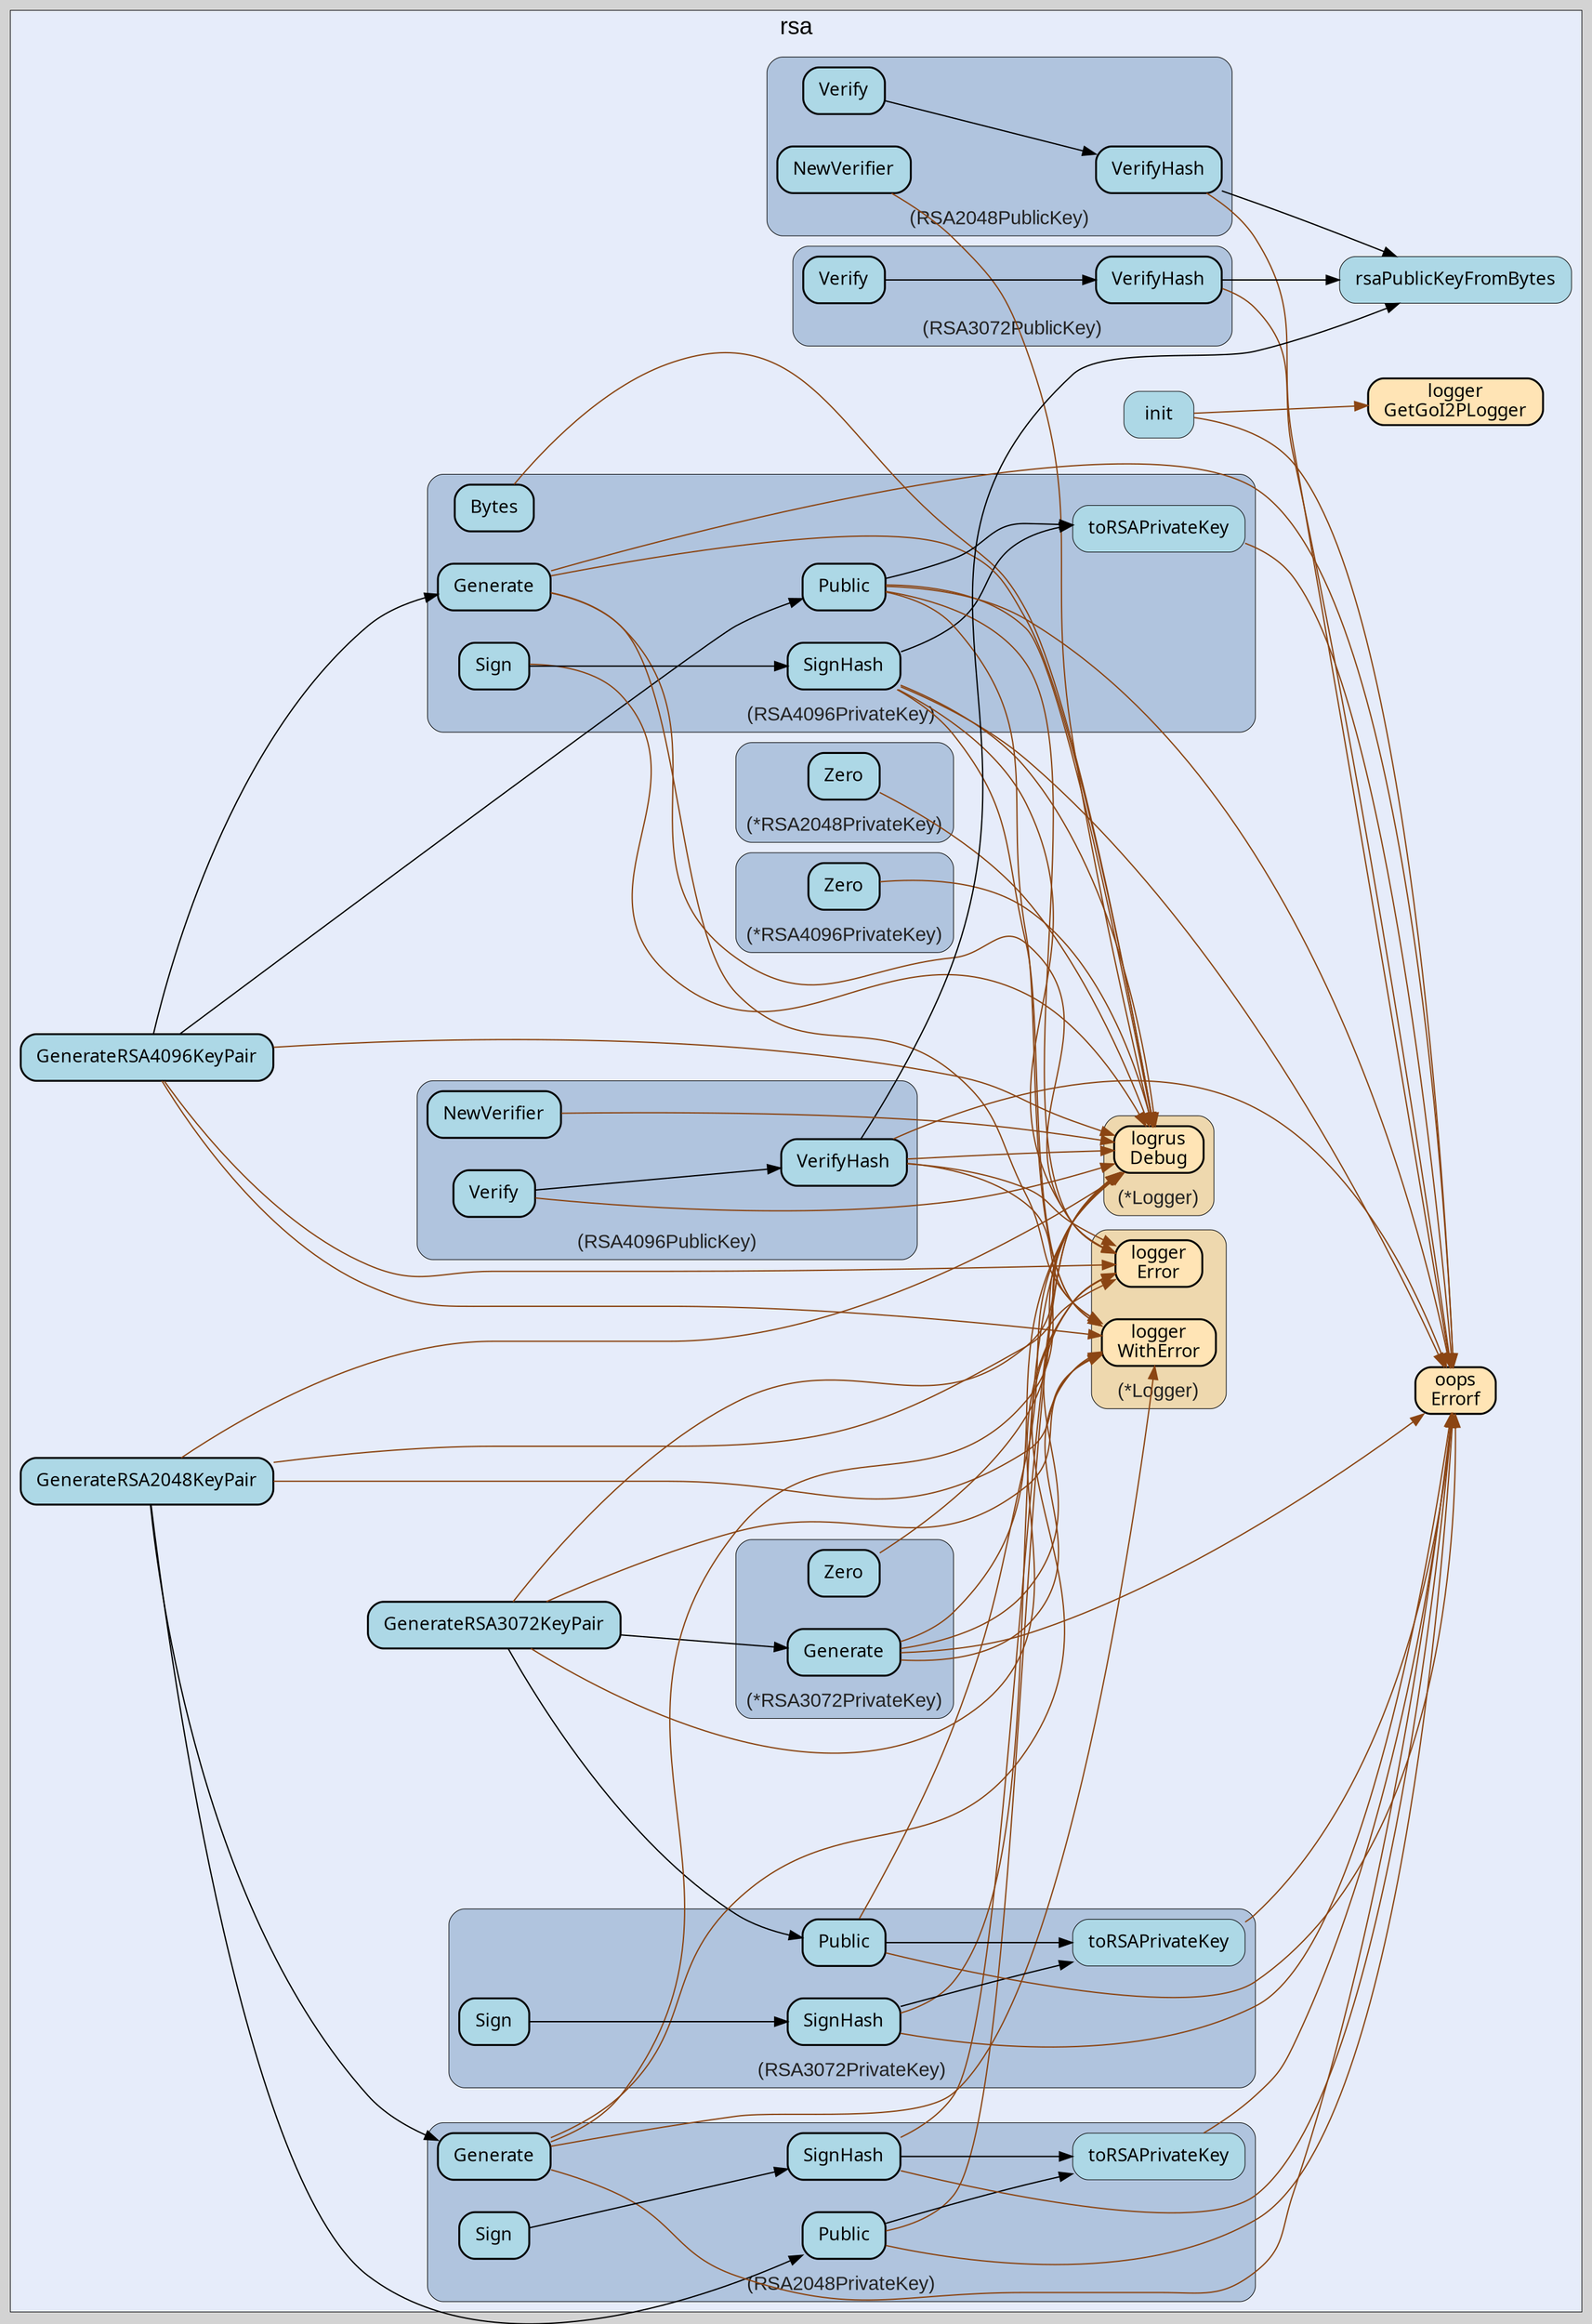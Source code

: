 digraph gocallvis {
    label="";
    labeljust="l";
    fontname="Arial";
    fontsize="14";
    rankdir="LR";
    bgcolor="lightgray";
    style="solid";
    penwidth="0.5";
    pad="0.0";
    nodesep="0.35";

    node [shape="box" style="filled,rounded" fillcolor="honeydew" fontname="Verdana" penwidth="1.0" margin="0.16,0.0"];
    edge [minlen="2"]

    subgraph "cluster_focus" {
        bgcolor="#e6ecfa";
label="rsa";
labelloc="t";
labeljust="c";
fontsize="18";
        
        "github.com/go-i2p/crypto/rsa.rsaPublicKeyFromBytes" [ fillcolor="lightblue" label="rsaPublicKeyFromBytes" penwidth="0.5" tooltip="github.com/go-i2p/crypto/rsa.rsaPublicKeyFromBytes | defined in utils.go:13" ]
        "github.com/samber/oops.Errorf" [ penwidth="1.5" tooltip="github.com/samber/oops.Errorf | defined in oops.go:34" fillcolor="moccasin" label="oops\nErrorf" ]
        "github.com/go-i2p/crypto/rsa.init" [ penwidth="0.5" tooltip="github.com/go-i2p/crypto/rsa.init | defined in .:0\nat constants.go:16: calling [github.com/samber/oops.Errorf]\nat constants.go:20: calling [github.com/samber/oops.Errorf]\nat constants.go:24: calling [github.com/samber/oops.Errorf]\nat constants.go:28: calling [github.com/samber/oops.Errorf]\nat constants.go:10: calling [github.com/go-i2p/logger.GetGoI2PLogger]" fillcolor="lightblue" label="init" ]
        "github.com/go-i2p/logger.GetGoI2PLogger" [ fillcolor="moccasin" label="logger\nGetGoI2PLogger" penwidth="1.5" tooltip="github.com/go-i2p/logger.GetGoI2PLogger | defined in log.go:120" ]
        "github.com/go-i2p/crypto/rsa.GenerateRSA3072KeyPair" [ tooltip="github.com/go-i2p/crypto/rsa.GenerateRSA3072KeyPair | defined in utils.go:71\nat utils.go:76: calling [(*github.com/go-i2p/crypto/rsa.RSA3072PrivateKey).Generate]\nat utils.go:78: calling [(*github.com/go-i2p/logger.Logger).Error]\nat utils.go:87: calling [(*github.com/go-i2p/logger.Logger).Error]\nat utils.go:72: calling [(*github.com/sirupsen/logrus.Logger).Debug]\nat utils.go:93: calling [(*github.com/sirupsen/logrus.Logger).Debug]\nat utils.go:78: calling [(*github.com/go-i2p/logger.Logger).WithError]\nat utils.go:87: calling [(*github.com/go-i2p/logger.Logger).WithError]\nat utils.go:85: calling [(github.com/go-i2p/crypto/rsa.RSA3072PrivateKey).Public]" fillcolor="lightblue" label="GenerateRSA3072KeyPair" penwidth="1.5" ]
        "github.com/go-i2p/crypto/rsa.GenerateRSA2048KeyPair" [ label="GenerateRSA2048KeyPair" penwidth="1.5" tooltip="github.com/go-i2p/crypto/rsa.GenerateRSA2048KeyPair | defined in utils.go:40\nat utils.go:45: calling [(github.com/go-i2p/crypto/rsa.RSA2048PrivateKey).Generate]\nat utils.go:41: calling [(*github.com/sirupsen/logrus.Logger).Debug]\nat utils.go:62: calling [(*github.com/sirupsen/logrus.Logger).Debug]\nat utils.go:47: calling [(*github.com/go-i2p/logger.Logger).WithError]\nat utils.go:56: calling [(*github.com/go-i2p/logger.Logger).WithError]\nat utils.go:47: calling [(*github.com/go-i2p/logger.Logger).Error]\nat utils.go:56: calling [(*github.com/go-i2p/logger.Logger).Error]\nat utils.go:54: calling [(github.com/go-i2p/crypto/rsa.RSA2048PrivateKey).Public]" fillcolor="lightblue" ]
        "github.com/go-i2p/crypto/rsa.GenerateRSA4096KeyPair" [ label="GenerateRSA4096KeyPair" penwidth="1.5" tooltip="github.com/go-i2p/crypto/rsa.GenerateRSA4096KeyPair | defined in utils.go:102\nat utils.go:109: calling [(*github.com/go-i2p/logger.Logger).WithError]\nat utils.go:118: calling [(*github.com/go-i2p/logger.Logger).WithError]\nat utils.go:116: calling [(github.com/go-i2p/crypto/rsa.RSA4096PrivateKey).Public]\nat utils.go:109: calling [(*github.com/go-i2p/logger.Logger).Error]\nat utils.go:118: calling [(*github.com/go-i2p/logger.Logger).Error]\nat utils.go:103: calling [(*github.com/sirupsen/logrus.Logger).Debug]\nat utils.go:124: calling [(*github.com/sirupsen/logrus.Logger).Debug]\nat utils.go:107: calling [(github.com/go-i2p/crypto/rsa.RSA4096PrivateKey).Generate]" fillcolor="lightblue" ]
        
        subgraph "cluster_*github.com/go-i2p/crypto/rsa.RSA2048PrivateKey" {
        fontsize="15";
fontcolor="#222222";
style="rounded,filled";
fillcolor="lightsteelblue";
label="(*RSA2048PrivateKey)";
labelloc="b";
tooltip="type: *github.com/go-i2p/crypto/rsa.RSA2048PrivateKey";
penwidth="0.5";
        
        "(*github.com/go-i2p/crypto/rsa.RSA2048PrivateKey).Zero" [ label="Zero" penwidth="1.5" tooltip="(*github.com/go-i2p/crypto/rsa.RSA2048PrivateKey).Zero | defined in rsa2048_private.go:85\nat rsa2048_private.go:91: calling [(*github.com/sirupsen/logrus.Logger).Debug]" fillcolor="lightblue" ]
        
    }

        subgraph "cluster_*github.com/go-i2p/crypto/rsa.RSA3072PrivateKey" {
        style="rounded,filled";
fillcolor="lightsteelblue";
tooltip="type: *github.com/go-i2p/crypto/rsa.RSA3072PrivateKey";
penwidth="0.5";
label="(*RSA3072PrivateKey)";
fontsize="15";
fontcolor="#222222";
labelloc="b";
        
        "(*github.com/go-i2p/crypto/rsa.RSA3072PrivateKey).Generate" [ tooltip="(*github.com/go-i2p/crypto/rsa.RSA3072PrivateKey).Generate | defined in rsa3072_private.go:130\nat rsa3072_private.go:131: calling [(*github.com/sirupsen/logrus.Logger).Debug]\nat rsa3072_private.go:157: calling [(*github.com/sirupsen/logrus.Logger).Debug]\nat rsa3072_private.go:134: calling [(*github.com/go-i2p/logger.Logger).Error]\nat rsa3072_private.go:134: calling [(*github.com/go-i2p/logger.Logger).WithError]\nat rsa3072_private.go:135: calling [github.com/samber/oops.Errorf]" fillcolor="lightblue" label="Generate" penwidth="1.5" ]
        "(*github.com/go-i2p/crypto/rsa.RSA3072PrivateKey).Zero" [ fillcolor="lightblue" label="Zero" penwidth="1.5" tooltip="(*github.com/go-i2p/crypto/rsa.RSA3072PrivateKey).Zero | defined in rsa3072_private.go:90\nat rsa3072_private.go:96: calling [(*github.com/sirupsen/logrus.Logger).Debug]" ]
        
    }

        subgraph "cluster_*github.com/go-i2p/crypto/rsa.RSA4096PrivateKey" {
        fontsize="15";
label="(*RSA4096PrivateKey)";
penwidth="0.5";
fontcolor="#222222";
labelloc="b";
style="rounded,filled";
fillcolor="lightsteelblue";
tooltip="type: *github.com/go-i2p/crypto/rsa.RSA4096PrivateKey";
        
        "(*github.com/go-i2p/crypto/rsa.RSA4096PrivateKey).Zero" [ fillcolor="lightblue" label="Zero" penwidth="1.5" tooltip="(*github.com/go-i2p/crypto/rsa.RSA4096PrivateKey).Zero | defined in rsa4096_private.go:119\nat rsa4096_private.go:120: calling [(*github.com/sirupsen/logrus.Logger).Debug]" ]
        
    }

        subgraph "cluster_*github.com/go-i2p/logger.Logger" {
        fontsize="15";
fontcolor="#222222";
labelloc="b";
style="rounded,filled";
fillcolor="wheat2";
label="(*Logger)";
tooltip="type: *github.com/go-i2p/logger.Logger";
penwidth="0.5";
        
        "(*github.com/go-i2p/logger.Logger).WithError" [ fillcolor="moccasin" label="logger\nWithError" penwidth="1.5" tooltip="(*github.com/go-i2p/logger.Logger).WithError | defined in log.go:66" ]
        "(*github.com/go-i2p/logger.Logger).Error" [ fillcolor="moccasin" label="logger\nError" penwidth="1.5" tooltip="(*github.com/go-i2p/logger.Logger).Error | defined in log.go:42" ]
        
    }

        subgraph "cluster_*github.com/sirupsen/logrus.Logger" {
        fontsize="15";
fontcolor="#222222";
labelloc="b";
style="rounded,filled";
fillcolor="wheat2";
label="(*Logger)";
tooltip="type: *github.com/sirupsen/logrus.Logger";
penwidth="0.5";
        
        "(*github.com/sirupsen/logrus.Logger).Debug" [ penwidth="1.5" tooltip="(*github.com/sirupsen/logrus.Logger).Debug | defined in logger.go:221" fillcolor="moccasin" label="logrus\nDebug" ]
        
    }

        subgraph "cluster_github.com/go-i2p/crypto/rsa.RSA2048PrivateKey" {
        fontsize="15";
labelloc="b";
style="rounded,filled";
label="(RSA2048PrivateKey)";
penwidth="0.5";
fontcolor="#222222";
fillcolor="lightsteelblue";
tooltip="type: github.com/go-i2p/crypto/rsa.RSA2048PrivateKey";
        
        "(github.com/go-i2p/crypto/rsa.RSA2048PrivateKey).toRSAPrivateKey" [ label="toRSAPrivateKey" penwidth="0.5" tooltip="(github.com/go-i2p/crypto/rsa.RSA2048PrivateKey).toRSAPrivateKey | defined in rsa2048_private.go:138\nat rsa2048_private.go:161: calling [github.com/samber/oops.Errorf]" fillcolor="lightblue" ]
        "(github.com/go-i2p/crypto/rsa.RSA2048PrivateKey).Generate" [ fillcolor="lightblue" label="Generate" penwidth="1.5" tooltip="(github.com/go-i2p/crypto/rsa.RSA2048PrivateKey).Generate | defined in rsa2048_private.go:105\nat rsa2048_private.go:110: calling [github.com/samber/oops.Errorf]\nat rsa2048_private.go:109: calling [(*github.com/go-i2p/logger.Logger).Error]\nat rsa2048_private.go:109: calling [(*github.com/go-i2p/logger.Logger).WithError]\nat rsa2048_private.go:106: calling [(*github.com/sirupsen/logrus.Logger).Debug]\nat rsa2048_private.go:133: calling [(*github.com/sirupsen/logrus.Logger).Debug]" ]
        "(github.com/go-i2p/crypto/rsa.RSA2048PrivateKey).Public" [ fillcolor="lightblue" label="Public" penwidth="1.5" tooltip="(github.com/go-i2p/crypto/rsa.RSA2048PrivateKey).Public | defined in rsa2048_private.go:58\nat rsa2048_private.go:61: calling [github.com/samber/oops.Errorf]\nat rsa2048_private.go:79: calling [(*github.com/sirupsen/logrus.Logger).Debug]\nat rsa2048_private.go:59: calling [(github.com/go-i2p/crypto/rsa.RSA2048PrivateKey).toRSAPrivateKey]" ]
        "(github.com/go-i2p/crypto/rsa.RSA2048PrivateKey).SignHash" [ tooltip="(github.com/go-i2p/crypto/rsa.RSA2048PrivateKey).SignHash | defined in rsa2048_private.go:33\nat rsa2048_private.go:35: calling [(github.com/go-i2p/crypto/rsa.RSA2048PrivateKey).toRSAPrivateKey]\nat rsa2048_private.go:37: calling [github.com/samber/oops.Errorf]\nat rsa2048_private.go:43: calling [github.com/samber/oops.Errorf]\nat rsa2048_private.go:46: calling [(*github.com/sirupsen/logrus.Logger).Debug]" fillcolor="lightblue" label="SignHash" penwidth="1.5" ]
        "(github.com/go-i2p/crypto/rsa.RSA2048PrivateKey).Sign" [ label="Sign" penwidth="1.5" tooltip="(github.com/go-i2p/crypto/rsa.RSA2048PrivateKey).Sign | defined in rsa2048_private.go:25\nat rsa2048_private.go:28: calling [(github.com/go-i2p/crypto/rsa.RSA2048PrivateKey).SignHash]" fillcolor="lightblue" ]
        
    }

        subgraph "cluster_github.com/go-i2p/crypto/rsa.RSA2048PublicKey" {
        fontcolor="#222222";
labelloc="b";
fillcolor="lightsteelblue";
penwidth="0.5";
fontsize="15";
style="rounded,filled";
label="(RSA2048PublicKey)";
tooltip="type: github.com/go-i2p/crypto/rsa.RSA2048PublicKey";
        
        "(github.com/go-i2p/crypto/rsa.RSA2048PublicKey).VerifyHash" [ fillcolor="lightblue" label="VerifyHash" penwidth="1.5" tooltip="(github.com/go-i2p/crypto/rsa.RSA2048PublicKey).VerifyHash | defined in rsa2048_public.go:30\nat rsa2048_public.go:34: calling [github.com/samber/oops.Errorf]\nat rsa2048_public.go:39: calling [github.com/samber/oops.Errorf]\nat rsa2048_public.go:46: calling [github.com/samber/oops.Errorf]\nat rsa2048_public.go:32: calling [github.com/go-i2p/crypto/rsa.rsaPublicKeyFromBytes]" ]
        "(github.com/go-i2p/crypto/rsa.RSA2048PublicKey).NewVerifier" [ fillcolor="lightblue" label="NewVerifier" penwidth="1.5" tooltip="(github.com/go-i2p/crypto/rsa.RSA2048PublicKey).NewVerifier | defined in rsa2048_public.go:66\nat rsa2048_public.go:67: calling [(*github.com/sirupsen/logrus.Logger).Debug]" ]
        "(github.com/go-i2p/crypto/rsa.RSA2048PublicKey).Verify" [ fillcolor="lightblue" label="Verify" penwidth="1.5" tooltip="(github.com/go-i2p/crypto/rsa.RSA2048PublicKey).Verify | defined in rsa2048_public.go:22\nat rsa2048_public.go:25: calling [(github.com/go-i2p/crypto/rsa.RSA2048PublicKey).VerifyHash]" ]
        
    }

        subgraph "cluster_github.com/go-i2p/crypto/rsa.RSA3072PrivateKey" {
        labelloc="b";
style="rounded,filled";
fillcolor="lightsteelblue";
label="(RSA3072PrivateKey)";
tooltip="type: github.com/go-i2p/crypto/rsa.RSA3072PrivateKey";
penwidth="0.5";
fontsize="15";
fontcolor="#222222";
        
        "(github.com/go-i2p/crypto/rsa.RSA3072PrivateKey).toRSAPrivateKey" [ penwidth="0.5" tooltip="(github.com/go-i2p/crypto/rsa.RSA3072PrivateKey).toRSAPrivateKey | defined in rsa3072_private.go:100\nat rsa3072_private.go:123: calling [github.com/samber/oops.Errorf]" fillcolor="lightblue" label="toRSAPrivateKey" ]
        "(github.com/go-i2p/crypto/rsa.RSA3072PrivateKey).SignHash" [ fillcolor="lightblue" label="SignHash" penwidth="1.5" tooltip="(github.com/go-i2p/crypto/rsa.RSA3072PrivateKey).SignHash | defined in rsa3072_private.go:41\nat rsa3072_private.go:45: calling [github.com/samber/oops.Errorf]\nat rsa3072_private.go:51: calling [github.com/samber/oops.Errorf]\nat rsa3072_private.go:54: calling [(*github.com/sirupsen/logrus.Logger).Debug]\nat rsa3072_private.go:43: calling [(github.com/go-i2p/crypto/rsa.RSA3072PrivateKey).toRSAPrivateKey]" ]
        "(github.com/go-i2p/crypto/rsa.RSA3072PrivateKey).Sign" [ label="Sign" penwidth="1.5" tooltip="(github.com/go-i2p/crypto/rsa.RSA3072PrivateKey).Sign | defined in rsa3072_private.go:34\nat rsa3072_private.go:37: calling [(github.com/go-i2p/crypto/rsa.RSA3072PrivateKey).SignHash]" fillcolor="lightblue" ]
        "(github.com/go-i2p/crypto/rsa.RSA3072PrivateKey).Public" [ label="Public" penwidth="1.5" tooltip="(github.com/go-i2p/crypto/rsa.RSA3072PrivateKey).Public | defined in rsa3072_private.go:64\nat rsa3072_private.go:66: calling [(github.com/go-i2p/crypto/rsa.RSA3072PrivateKey).toRSAPrivateKey]\nat rsa3072_private.go:68: calling [github.com/samber/oops.Errorf]\nat rsa3072_private.go:85: calling [(*github.com/sirupsen/logrus.Logger).Debug]" fillcolor="lightblue" ]
        
    }

        subgraph "cluster_github.com/go-i2p/crypto/rsa.RSA3072PublicKey" {
        penwidth="0.5";
fontsize="15";
fontcolor="#222222";
style="rounded,filled";
fillcolor="lightsteelblue";
labelloc="b";
label="(RSA3072PublicKey)";
tooltip="type: github.com/go-i2p/crypto/rsa.RSA3072PublicKey";
        
        "(github.com/go-i2p/crypto/rsa.RSA3072PublicKey).VerifyHash" [ fillcolor="lightblue" label="VerifyHash" penwidth="1.5" tooltip="(github.com/go-i2p/crypto/rsa.RSA3072PublicKey).VerifyHash | defined in rsa3072_public.go:28\nat rsa3072_public.go:32: calling [github.com/samber/oops.Errorf]\nat rsa3072_public.go:38: calling [github.com/samber/oops.Errorf]\nat rsa3072_public.go:45: calling [github.com/samber/oops.Errorf]\nat rsa3072_public.go:30: calling [github.com/go-i2p/crypto/rsa.rsaPublicKeyFromBytes]" ]
        "(github.com/go-i2p/crypto/rsa.RSA3072PublicKey).Verify" [ fillcolor="lightblue" label="Verify" penwidth="1.5" tooltip="(github.com/go-i2p/crypto/rsa.RSA3072PublicKey).Verify | defined in rsa3072_public.go:21\nat rsa3072_public.go:24: calling [(github.com/go-i2p/crypto/rsa.RSA3072PublicKey).VerifyHash]" ]
        
    }

        subgraph "cluster_github.com/go-i2p/crypto/rsa.RSA4096PrivateKey" {
        penwidth="0.5";
labelloc="b";
style="rounded,filled";
fillcolor="lightsteelblue";
label="(RSA4096PrivateKey)";
tooltip="type: github.com/go-i2p/crypto/rsa.RSA4096PrivateKey";
fontsize="15";
fontcolor="#222222";
        
        "(github.com/go-i2p/crypto/rsa.RSA4096PrivateKey).Bytes" [ tooltip="(github.com/go-i2p/crypto/rsa.RSA4096PrivateKey).Bytes | defined in rsa4096_private.go:57\nat rsa4096_private.go:58: calling [(*github.com/sirupsen/logrus.Logger).Debug]" fillcolor="lightblue" label="Bytes" penwidth="1.5" ]
        "(github.com/go-i2p/crypto/rsa.RSA4096PrivateKey).SignHash" [ label="SignHash" penwidth="1.5" tooltip="(github.com/go-i2p/crypto/rsa.RSA4096PrivateKey).SignHash | defined in rsa4096_private.go:34\nat rsa4096_private.go:40: calling [(*github.com/go-i2p/logger.Logger).WithError]\nat rsa4096_private.go:47: calling [(*github.com/go-i2p/logger.Logger).WithError]\nat rsa4096_private.go:41: calling [github.com/samber/oops.Errorf]\nat rsa4096_private.go:48: calling [github.com/samber/oops.Errorf]\nat rsa4096_private.go:35: calling [(*github.com/sirupsen/logrus.Logger).Debug]\nat rsa4096_private.go:51: calling [(*github.com/sirupsen/logrus.Logger).Debug]\nat rsa4096_private.go:38: calling [(github.com/go-i2p/crypto/rsa.RSA4096PrivateKey).toRSAPrivateKey]\nat rsa4096_private.go:40: calling [(*github.com/go-i2p/logger.Logger).Error]\nat rsa4096_private.go:47: calling [(*github.com/go-i2p/logger.Logger).Error]" fillcolor="lightblue" ]
        "(github.com/go-i2p/crypto/rsa.RSA4096PrivateKey).toRSAPrivateKey" [ fillcolor="lightblue" label="toRSAPrivateKey" penwidth="0.5" tooltip="(github.com/go-i2p/crypto/rsa.RSA4096PrivateKey).toRSAPrivateKey | defined in rsa4096_private.go:88\nat rsa4096_private.go:111: calling [github.com/samber/oops.Errorf]" ]
        "(github.com/go-i2p/crypto/rsa.RSA4096PrivateKey).Generate" [ label="Generate" penwidth="1.5" tooltip="(github.com/go-i2p/crypto/rsa.RSA4096PrivateKey).Generate | defined in rsa4096_private.go:139\nat rsa4096_private.go:143: calling [(*github.com/go-i2p/logger.Logger).WithError]\nat rsa4096_private.go:143: calling [(*github.com/go-i2p/logger.Logger).Error]\nat rsa4096_private.go:144: calling [github.com/samber/oops.Errorf]\nat rsa4096_private.go:140: calling [(*github.com/sirupsen/logrus.Logger).Debug]\nat rsa4096_private.go:166: calling [(*github.com/sirupsen/logrus.Logger).Debug]" fillcolor="lightblue" ]
        "(github.com/go-i2p/crypto/rsa.RSA4096PrivateKey).Sign" [ fillcolor="lightblue" label="Sign" penwidth="1.5" tooltip="(github.com/go-i2p/crypto/rsa.RSA4096PrivateKey).Sign | defined in rsa4096_private.go:25\nat rsa4096_private.go:26: calling [(*github.com/sirupsen/logrus.Logger).Debug]\nat rsa4096_private.go:29: calling [(github.com/go-i2p/crypto/rsa.RSA4096PrivateKey).SignHash]" ]
        "(github.com/go-i2p/crypto/rsa.RSA4096PrivateKey).Public" [ penwidth="1.5" tooltip="(github.com/go-i2p/crypto/rsa.RSA4096PrivateKey).Public | defined in rsa4096_private.go:64\nat rsa4096_private.go:71: calling [github.com/samber/oops.Errorf]\nat rsa4096_private.go:65: calling [(*github.com/sirupsen/logrus.Logger).Debug]\nat rsa4096_private.go:83: calling [(*github.com/sirupsen/logrus.Logger).Debug]\nat rsa4096_private.go:70: calling [(*github.com/go-i2p/logger.Logger).Error]\nat rsa4096_private.go:70: calling [(*github.com/go-i2p/logger.Logger).WithError]\nat rsa4096_private.go:68: calling [(github.com/go-i2p/crypto/rsa.RSA4096PrivateKey).toRSAPrivateKey]" fillcolor="lightblue" label="Public" ]
        
    }

        subgraph "cluster_github.com/go-i2p/crypto/rsa.RSA4096PublicKey" {
        penwidth="0.5";
labelloc="b";
style="rounded,filled";
tooltip="type: github.com/go-i2p/crypto/rsa.RSA4096PublicKey";
fontsize="15";
fontcolor="#222222";
fillcolor="lightsteelblue";
label="(RSA4096PublicKey)";
        
        "(github.com/go-i2p/crypto/rsa.RSA4096PublicKey).VerifyHash" [ fillcolor="lightblue" label="VerifyHash" penwidth="1.5" tooltip="(github.com/go-i2p/crypto/rsa.RSA4096PublicKey).VerifyHash | defined in rsa4096_public.go:31\nat rsa4096_public.go:36: calling [(*github.com/go-i2p/logger.Logger).Error]\nat rsa4096_public.go:32: calling [(*github.com/sirupsen/logrus.Logger).Debug]\nat rsa4096_public.go:52: calling [(*github.com/sirupsen/logrus.Logger).Debug]\nat rsa4096_public.go:36: calling [(*github.com/go-i2p/logger.Logger).WithError]\nat rsa4096_public.go:34: calling [github.com/go-i2p/crypto/rsa.rsaPublicKeyFromBytes]\nat rsa4096_public.go:37: calling [github.com/samber/oops.Errorf]\nat rsa4096_public.go:42: calling [github.com/samber/oops.Errorf]\nat rsa4096_public.go:49: calling [github.com/samber/oops.Errorf]" ]
        "(github.com/go-i2p/crypto/rsa.RSA4096PublicKey).NewVerifier" [ label="NewVerifier" penwidth="1.5" tooltip="(github.com/go-i2p/crypto/rsa.RSA4096PublicKey).NewVerifier | defined in rsa4096_public.go:70\nat rsa4096_public.go:71: calling [(*github.com/sirupsen/logrus.Logger).Debug]" fillcolor="lightblue" ]
        "(github.com/go-i2p/crypto/rsa.RSA4096PublicKey).Verify" [ fillcolor="lightblue" label="Verify" penwidth="1.5" tooltip="(github.com/go-i2p/crypto/rsa.RSA4096PublicKey).Verify | defined in rsa4096_public.go:22\nat rsa4096_public.go:26: calling [(github.com/go-i2p/crypto/rsa.RSA4096PublicKey).VerifyHash]\nat rsa4096_public.go:23: calling [(*github.com/sirupsen/logrus.Logger).Debug]" ]
        
    }

    }

    "(github.com/go-i2p/crypto/rsa.RSA2048PrivateKey).Public" -> "github.com/samber/oops.Errorf" [ color="saddlebrown" tooltip="at rsa2048_private.go:61: calling [github.com/samber/oops.Errorf]" ]
    "(github.com/go-i2p/crypto/rsa.RSA4096PrivateKey).Public" -> "github.com/samber/oops.Errorf" [ color="saddlebrown" tooltip="at rsa4096_private.go:71: calling [github.com/samber/oops.Errorf]" ]
    "github.com/go-i2p/crypto/rsa.GenerateRSA4096KeyPair" -> "(*github.com/go-i2p/logger.Logger).WithError" [ color="saddlebrown" tooltip="at utils.go:109: calling [(*github.com/go-i2p/logger.Logger).WithError]\nat utils.go:118: calling [(*github.com/go-i2p/logger.Logger).WithError]" ]
    "github.com/go-i2p/crypto/rsa.GenerateRSA4096KeyPair" -> "(github.com/go-i2p/crypto/rsa.RSA4096PrivateKey).Public" [ tooltip="at utils.go:116: calling [(github.com/go-i2p/crypto/rsa.RSA4096PrivateKey).Public]" ]
    "(github.com/go-i2p/crypto/rsa.RSA2048PrivateKey).SignHash" -> "(github.com/go-i2p/crypto/rsa.RSA2048PrivateKey).toRSAPrivateKey" [ tooltip="at rsa2048_private.go:35: calling [(github.com/go-i2p/crypto/rsa.RSA2048PrivateKey).toRSAPrivateKey]" ]
    "(github.com/go-i2p/crypto/rsa.RSA2048PrivateKey).SignHash" -> "github.com/samber/oops.Errorf" [ color="saddlebrown" tooltip="at rsa2048_private.go:37: calling [github.com/samber/oops.Errorf]\nat rsa2048_private.go:43: calling [github.com/samber/oops.Errorf]" ]
    "(github.com/go-i2p/crypto/rsa.RSA3072PrivateKey).toRSAPrivateKey" -> "github.com/samber/oops.Errorf" [ color="saddlebrown" tooltip="at rsa3072_private.go:123: calling [github.com/samber/oops.Errorf]" ]
    "(*github.com/go-i2p/crypto/rsa.RSA3072PrivateKey).Generate" -> "(*github.com/sirupsen/logrus.Logger).Debug" [ color="saddlebrown" tooltip="at rsa3072_private.go:131: calling [(*github.com/sirupsen/logrus.Logger).Debug]\nat rsa3072_private.go:157: calling [(*github.com/sirupsen/logrus.Logger).Debug]" ]
    "(github.com/go-i2p/crypto/rsa.RSA4096PrivateKey).Sign" -> "(*github.com/sirupsen/logrus.Logger).Debug" [ color="saddlebrown" tooltip="at rsa4096_private.go:26: calling [(*github.com/sirupsen/logrus.Logger).Debug]" ]
    "(github.com/go-i2p/crypto/rsa.RSA4096PrivateKey).Public" -> "(*github.com/sirupsen/logrus.Logger).Debug" [ tooltip="at rsa4096_private.go:65: calling [(*github.com/sirupsen/logrus.Logger).Debug]\nat rsa4096_private.go:83: calling [(*github.com/sirupsen/logrus.Logger).Debug]" color="saddlebrown" ]
    "(github.com/go-i2p/crypto/rsa.RSA2048PublicKey).VerifyHash" -> "github.com/samber/oops.Errorf" [ color="saddlebrown" tooltip="at rsa2048_public.go:34: calling [github.com/samber/oops.Errorf]\nat rsa2048_public.go:39: calling [github.com/samber/oops.Errorf]\nat rsa2048_public.go:46: calling [github.com/samber/oops.Errorf]" ]
    "(github.com/go-i2p/crypto/rsa.RSA3072PrivateKey).Sign" -> "(github.com/go-i2p/crypto/rsa.RSA3072PrivateKey).SignHash" [ tooltip="at rsa3072_private.go:37: calling [(github.com/go-i2p/crypto/rsa.RSA3072PrivateKey).SignHash]" ]
    "(*github.com/go-i2p/crypto/rsa.RSA3072PrivateKey).Generate" -> "(*github.com/go-i2p/logger.Logger).Error" [ color="saddlebrown" tooltip="at rsa3072_private.go:134: calling [(*github.com/go-i2p/logger.Logger).Error]" ]
    "(github.com/go-i2p/crypto/rsa.RSA4096PrivateKey).SignHash" -> "(*github.com/go-i2p/logger.Logger).WithError" [ color="saddlebrown" tooltip="at rsa4096_private.go:40: calling [(*github.com/go-i2p/logger.Logger).WithError]\nat rsa4096_private.go:47: calling [(*github.com/go-i2p/logger.Logger).WithError]" ]
    "github.com/go-i2p/crypto/rsa.GenerateRSA3072KeyPair" -> "(*github.com/go-i2p/crypto/rsa.RSA3072PrivateKey).Generate" [ tooltip="at utils.go:76: calling [(*github.com/go-i2p/crypto/rsa.RSA3072PrivateKey).Generate]" ]
    "(github.com/go-i2p/crypto/rsa.RSA4096PrivateKey).Public" -> "(*github.com/go-i2p/logger.Logger).Error" [ color="saddlebrown" tooltip="at rsa4096_private.go:70: calling [(*github.com/go-i2p/logger.Logger).Error]" ]
    "(*github.com/go-i2p/crypto/rsa.RSA2048PrivateKey).Zero" -> "(*github.com/sirupsen/logrus.Logger).Debug" [ color="saddlebrown" tooltip="at rsa2048_private.go:91: calling [(*github.com/sirupsen/logrus.Logger).Debug]" ]
    "github.com/go-i2p/crypto/rsa.GenerateRSA4096KeyPair" -> "(*github.com/go-i2p/logger.Logger).Error" [ color="saddlebrown" tooltip="at utils.go:109: calling [(*github.com/go-i2p/logger.Logger).Error]\nat utils.go:118: calling [(*github.com/go-i2p/logger.Logger).Error]" ]
    "(github.com/go-i2p/crypto/rsa.RSA4096PrivateKey).SignHash" -> "github.com/samber/oops.Errorf" [ color="saddlebrown" tooltip="at rsa4096_private.go:41: calling [github.com/samber/oops.Errorf]\nat rsa4096_private.go:48: calling [github.com/samber/oops.Errorf]" ]
    "(github.com/go-i2p/crypto/rsa.RSA3072PrivateKey).Public" -> "(github.com/go-i2p/crypto/rsa.RSA3072PrivateKey).toRSAPrivateKey" [ tooltip="at rsa3072_private.go:66: calling [(github.com/go-i2p/crypto/rsa.RSA3072PrivateKey).toRSAPrivateKey]" ]
    "(github.com/go-i2p/crypto/rsa.RSA2048PrivateKey).Public" -> "(*github.com/sirupsen/logrus.Logger).Debug" [ color="saddlebrown" tooltip="at rsa2048_private.go:79: calling [(*github.com/sirupsen/logrus.Logger).Debug]" ]
    "(github.com/go-i2p/crypto/rsa.RSA4096PublicKey).NewVerifier" -> "(*github.com/sirupsen/logrus.Logger).Debug" [ color="saddlebrown" tooltip="at rsa4096_public.go:71: calling [(*github.com/sirupsen/logrus.Logger).Debug]" ]
    "(github.com/go-i2p/crypto/rsa.RSA4096PrivateKey).Generate" -> "(*github.com/go-i2p/logger.Logger).WithError" [ color="saddlebrown" tooltip="at rsa4096_private.go:143: calling [(*github.com/go-i2p/logger.Logger).WithError]" ]
    "(github.com/go-i2p/crypto/rsa.RSA4096PrivateKey).Generate" -> "(*github.com/go-i2p/logger.Logger).Error" [ color="saddlebrown" tooltip="at rsa4096_private.go:143: calling [(*github.com/go-i2p/logger.Logger).Error]" ]
    "github.com/go-i2p/crypto/rsa.init" -> "github.com/samber/oops.Errorf" [ color="saddlebrown" tooltip="at constants.go:16: calling [github.com/samber/oops.Errorf]\nat constants.go:20: calling [github.com/samber/oops.Errorf]\nat constants.go:24: calling [github.com/samber/oops.Errorf]\nat constants.go:28: calling [github.com/samber/oops.Errorf]" ]
    "github.com/go-i2p/crypto/rsa.GenerateRSA3072KeyPair" -> "(*github.com/go-i2p/logger.Logger).Error" [ color="saddlebrown" tooltip="at utils.go:78: calling [(*github.com/go-i2p/logger.Logger).Error]\nat utils.go:87: calling [(*github.com/go-i2p/logger.Logger).Error]" ]
    "(github.com/go-i2p/crypto/rsa.RSA2048PrivateKey).Generate" -> "github.com/samber/oops.Errorf" [ color="saddlebrown" tooltip="at rsa2048_private.go:110: calling [github.com/samber/oops.Errorf]" ]
    "(github.com/go-i2p/crypto/rsa.RSA4096PrivateKey).Sign" -> "(github.com/go-i2p/crypto/rsa.RSA4096PrivateKey).SignHash" [ tooltip="at rsa4096_private.go:29: calling [(github.com/go-i2p/crypto/rsa.RSA4096PrivateKey).SignHash]" ]
    "(github.com/go-i2p/crypto/rsa.RSA4096PublicKey).VerifyHash" -> "(*github.com/go-i2p/logger.Logger).Error" [ color="saddlebrown" tooltip="at rsa4096_public.go:36: calling [(*github.com/go-i2p/logger.Logger).Error]" ]
    "(*github.com/go-i2p/crypto/rsa.RSA3072PrivateKey).Generate" -> "(*github.com/go-i2p/logger.Logger).WithError" [ color="saddlebrown" tooltip="at rsa3072_private.go:134: calling [(*github.com/go-i2p/logger.Logger).WithError]" ]
    "(github.com/go-i2p/crypto/rsa.RSA3072PrivateKey).Public" -> "github.com/samber/oops.Errorf" [ color="saddlebrown" tooltip="at rsa3072_private.go:68: calling [github.com/samber/oops.Errorf]" ]
    "github.com/go-i2p/crypto/rsa.GenerateRSA2048KeyPair" -> "(github.com/go-i2p/crypto/rsa.RSA2048PrivateKey).Generate" [ tooltip="at utils.go:45: calling [(github.com/go-i2p/crypto/rsa.RSA2048PrivateKey).Generate]" ]
    "(github.com/go-i2p/crypto/rsa.RSA3072PublicKey).VerifyHash" -> "github.com/samber/oops.Errorf" [ color="saddlebrown" tooltip="at rsa3072_public.go:32: calling [github.com/samber/oops.Errorf]\nat rsa3072_public.go:38: calling [github.com/samber/oops.Errorf]\nat rsa3072_public.go:45: calling [github.com/samber/oops.Errorf]" ]
    "(github.com/go-i2p/crypto/rsa.RSA2048PrivateKey).SignHash" -> "(*github.com/sirupsen/logrus.Logger).Debug" [ color="saddlebrown" tooltip="at rsa2048_private.go:46: calling [(*github.com/sirupsen/logrus.Logger).Debug]" ]
    "(github.com/go-i2p/crypto/rsa.RSA2048PrivateKey).Sign" -> "(github.com/go-i2p/crypto/rsa.RSA2048PrivateKey).SignHash" [ tooltip="at rsa2048_private.go:28: calling [(github.com/go-i2p/crypto/rsa.RSA2048PrivateKey).SignHash]" ]
    "(github.com/go-i2p/crypto/rsa.RSA3072PrivateKey).SignHash" -> "github.com/samber/oops.Errorf" [ color="saddlebrown" tooltip="at rsa3072_private.go:45: calling [github.com/samber/oops.Errorf]\nat rsa3072_private.go:51: calling [github.com/samber/oops.Errorf]" ]
    "(github.com/go-i2p/crypto/rsa.RSA3072PrivateKey).SignHash" -> "(*github.com/sirupsen/logrus.Logger).Debug" [ color="saddlebrown" tooltip="at rsa3072_private.go:54: calling [(*github.com/sirupsen/logrus.Logger).Debug]" ]
    "(github.com/go-i2p/crypto/rsa.RSA4096PublicKey).Verify" -> "(github.com/go-i2p/crypto/rsa.RSA4096PublicKey).VerifyHash" [ tooltip="at rsa4096_public.go:26: calling [(github.com/go-i2p/crypto/rsa.RSA4096PublicKey).VerifyHash]" ]
    "(github.com/go-i2p/crypto/rsa.RSA2048PrivateKey).Generate" -> "(*github.com/go-i2p/logger.Logger).Error" [ color="saddlebrown" tooltip="at rsa2048_private.go:109: calling [(*github.com/go-i2p/logger.Logger).Error]" ]
    "github.com/go-i2p/crypto/rsa.GenerateRSA4096KeyPair" -> "(*github.com/sirupsen/logrus.Logger).Debug" [ color="saddlebrown" tooltip="at utils.go:103: calling [(*github.com/sirupsen/logrus.Logger).Debug]\nat utils.go:124: calling [(*github.com/sirupsen/logrus.Logger).Debug]" ]
    "(github.com/go-i2p/crypto/rsa.RSA3072PublicKey).Verify" -> "(github.com/go-i2p/crypto/rsa.RSA3072PublicKey).VerifyHash" [ tooltip="at rsa3072_public.go:24: calling [(github.com/go-i2p/crypto/rsa.RSA3072PublicKey).VerifyHash]" ]
    "github.com/go-i2p/crypto/rsa.GenerateRSA2048KeyPair" -> "(*github.com/sirupsen/logrus.Logger).Debug" [ tooltip="at utils.go:41: calling [(*github.com/sirupsen/logrus.Logger).Debug]\nat utils.go:62: calling [(*github.com/sirupsen/logrus.Logger).Debug]" color="saddlebrown" ]
    "github.com/go-i2p/crypto/rsa.GenerateRSA2048KeyPair" -> "(*github.com/go-i2p/logger.Logger).WithError" [ color="saddlebrown" tooltip="at utils.go:47: calling [(*github.com/go-i2p/logger.Logger).WithError]\nat utils.go:56: calling [(*github.com/go-i2p/logger.Logger).WithError]" ]
    "(github.com/go-i2p/crypto/rsa.RSA4096PrivateKey).Public" -> "(*github.com/go-i2p/logger.Logger).WithError" [ color="saddlebrown" tooltip="at rsa4096_private.go:70: calling [(*github.com/go-i2p/logger.Logger).WithError]" ]
    "(github.com/go-i2p/crypto/rsa.RSA4096PublicKey).VerifyHash" -> "(*github.com/sirupsen/logrus.Logger).Debug" [ color="saddlebrown" tooltip="at rsa4096_public.go:32: calling [(*github.com/sirupsen/logrus.Logger).Debug]\nat rsa4096_public.go:52: calling [(*github.com/sirupsen/logrus.Logger).Debug]" ]
    "(github.com/go-i2p/crypto/rsa.RSA4096PrivateKey).toRSAPrivateKey" -> "github.com/samber/oops.Errorf" [ color="saddlebrown" tooltip="at rsa4096_private.go:111: calling [github.com/samber/oops.Errorf]" ]
    "(github.com/go-i2p/crypto/rsa.RSA4096PrivateKey).Generate" -> "github.com/samber/oops.Errorf" [ color="saddlebrown" tooltip="at rsa4096_private.go:144: calling [github.com/samber/oops.Errorf]" ]
    "github.com/go-i2p/crypto/rsa.GenerateRSA3072KeyPair" -> "(*github.com/sirupsen/logrus.Logger).Debug" [ color="saddlebrown" tooltip="at utils.go:72: calling [(*github.com/sirupsen/logrus.Logger).Debug]\nat utils.go:93: calling [(*github.com/sirupsen/logrus.Logger).Debug]" ]
    "github.com/go-i2p/crypto/rsa.GenerateRSA3072KeyPair" -> "(*github.com/go-i2p/logger.Logger).WithError" [ tooltip="at utils.go:78: calling [(*github.com/go-i2p/logger.Logger).WithError]\nat utils.go:87: calling [(*github.com/go-i2p/logger.Logger).WithError]" color="saddlebrown" ]
    "(github.com/go-i2p/crypto/rsa.RSA2048PublicKey).Verify" -> "(github.com/go-i2p/crypto/rsa.RSA2048PublicKey).VerifyHash" [ tooltip="at rsa2048_public.go:25: calling [(github.com/go-i2p/crypto/rsa.RSA2048PublicKey).VerifyHash]" ]
    "(github.com/go-i2p/crypto/rsa.RSA2048PublicKey).VerifyHash" -> "github.com/go-i2p/crypto/rsa.rsaPublicKeyFromBytes" [ tooltip="at rsa2048_public.go:32: calling [github.com/go-i2p/crypto/rsa.rsaPublicKeyFromBytes]" ]
    "(github.com/go-i2p/crypto/rsa.RSA4096PublicKey).VerifyHash" -> "(*github.com/go-i2p/logger.Logger).WithError" [ color="saddlebrown" tooltip="at rsa4096_public.go:36: calling [(*github.com/go-i2p/logger.Logger).WithError]" ]
    "github.com/go-i2p/crypto/rsa.GenerateRSA4096KeyPair" -> "(github.com/go-i2p/crypto/rsa.RSA4096PrivateKey).Generate" [ tooltip="at utils.go:107: calling [(github.com/go-i2p/crypto/rsa.RSA4096PrivateKey).Generate]" ]
    "(github.com/go-i2p/crypto/rsa.RSA2048PublicKey).NewVerifier" -> "(*github.com/sirupsen/logrus.Logger).Debug" [ color="saddlebrown" tooltip="at rsa2048_public.go:67: calling [(*github.com/sirupsen/logrus.Logger).Debug]" ]
    "github.com/go-i2p/crypto/rsa.init" -> "github.com/go-i2p/logger.GetGoI2PLogger" [ color="saddlebrown" tooltip="at constants.go:10: calling [github.com/go-i2p/logger.GetGoI2PLogger]" ]
    "github.com/go-i2p/crypto/rsa.GenerateRSA3072KeyPair" -> "(github.com/go-i2p/crypto/rsa.RSA3072PrivateKey).Public" [ tooltip="at utils.go:85: calling [(github.com/go-i2p/crypto/rsa.RSA3072PrivateKey).Public]" ]
    "(*github.com/go-i2p/crypto/rsa.RSA3072PrivateKey).Generate" -> "github.com/samber/oops.Errorf" [ color="saddlebrown" tooltip="at rsa3072_private.go:135: calling [github.com/samber/oops.Errorf]" ]
    "(github.com/go-i2p/crypto/rsa.RSA3072PrivateKey).Public" -> "(*github.com/sirupsen/logrus.Logger).Debug" [ tooltip="at rsa3072_private.go:85: calling [(*github.com/sirupsen/logrus.Logger).Debug]" color="saddlebrown" ]
    "(github.com/go-i2p/crypto/rsa.RSA2048PrivateKey).Generate" -> "(*github.com/go-i2p/logger.Logger).WithError" [ color="saddlebrown" tooltip="at rsa2048_private.go:109: calling [(*github.com/go-i2p/logger.Logger).WithError]" ]
    "(github.com/go-i2p/crypto/rsa.RSA4096PublicKey).VerifyHash" -> "github.com/go-i2p/crypto/rsa.rsaPublicKeyFromBytes" [ tooltip="at rsa4096_public.go:34: calling [github.com/go-i2p/crypto/rsa.rsaPublicKeyFromBytes]" ]
    "(*github.com/go-i2p/crypto/rsa.RSA4096PrivateKey).Zero" -> "(*github.com/sirupsen/logrus.Logger).Debug" [ color="saddlebrown" tooltip="at rsa4096_private.go:120: calling [(*github.com/sirupsen/logrus.Logger).Debug]" ]
    "(github.com/go-i2p/crypto/rsa.RSA4096PublicKey).VerifyHash" -> "github.com/samber/oops.Errorf" [ color="saddlebrown" tooltip="at rsa4096_public.go:37: calling [github.com/samber/oops.Errorf]\nat rsa4096_public.go:42: calling [github.com/samber/oops.Errorf]\nat rsa4096_public.go:49: calling [github.com/samber/oops.Errorf]" ]
    "(*github.com/go-i2p/crypto/rsa.RSA3072PrivateKey).Zero" -> "(*github.com/sirupsen/logrus.Logger).Debug" [ tooltip="at rsa3072_private.go:96: calling [(*github.com/sirupsen/logrus.Logger).Debug]" color="saddlebrown" ]
    "(github.com/go-i2p/crypto/rsa.RSA2048PrivateKey).toRSAPrivateKey" -> "github.com/samber/oops.Errorf" [ tooltip="at rsa2048_private.go:161: calling [github.com/samber/oops.Errorf]" color="saddlebrown" ]
    "(github.com/go-i2p/crypto/rsa.RSA4096PrivateKey).Generate" -> "(*github.com/sirupsen/logrus.Logger).Debug" [ color="saddlebrown" tooltip="at rsa4096_private.go:140: calling [(*github.com/sirupsen/logrus.Logger).Debug]\nat rsa4096_private.go:166: calling [(*github.com/sirupsen/logrus.Logger).Debug]" ]
    "(github.com/go-i2p/crypto/rsa.RSA2048PrivateKey).Generate" -> "(*github.com/sirupsen/logrus.Logger).Debug" [ color="saddlebrown" tooltip="at rsa2048_private.go:106: calling [(*github.com/sirupsen/logrus.Logger).Debug]\nat rsa2048_private.go:133: calling [(*github.com/sirupsen/logrus.Logger).Debug]" ]
    "github.com/go-i2p/crypto/rsa.GenerateRSA2048KeyPair" -> "(*github.com/go-i2p/logger.Logger).Error" [ tooltip="at utils.go:47: calling [(*github.com/go-i2p/logger.Logger).Error]\nat utils.go:56: calling [(*github.com/go-i2p/logger.Logger).Error]" color="saddlebrown" ]
    "(github.com/go-i2p/crypto/rsa.RSA3072PrivateKey).SignHash" -> "(github.com/go-i2p/crypto/rsa.RSA3072PrivateKey).toRSAPrivateKey" [ tooltip="at rsa3072_private.go:43: calling [(github.com/go-i2p/crypto/rsa.RSA3072PrivateKey).toRSAPrivateKey]" ]
    "(github.com/go-i2p/crypto/rsa.RSA4096PrivateKey).SignHash" -> "(*github.com/sirupsen/logrus.Logger).Debug" [ color="saddlebrown" tooltip="at rsa4096_private.go:35: calling [(*github.com/sirupsen/logrus.Logger).Debug]\nat rsa4096_private.go:51: calling [(*github.com/sirupsen/logrus.Logger).Debug]" ]
    "(github.com/go-i2p/crypto/rsa.RSA4096PrivateKey).SignHash" -> "(github.com/go-i2p/crypto/rsa.RSA4096PrivateKey).toRSAPrivateKey" [ tooltip="at rsa4096_private.go:38: calling [(github.com/go-i2p/crypto/rsa.RSA4096PrivateKey).toRSAPrivateKey]" ]
    "(github.com/go-i2p/crypto/rsa.RSA4096PrivateKey).SignHash" -> "(*github.com/go-i2p/logger.Logger).Error" [ color="saddlebrown" tooltip="at rsa4096_private.go:40: calling [(*github.com/go-i2p/logger.Logger).Error]\nat rsa4096_private.go:47: calling [(*github.com/go-i2p/logger.Logger).Error]" ]
    "(github.com/go-i2p/crypto/rsa.RSA4096PublicKey).Verify" -> "(*github.com/sirupsen/logrus.Logger).Debug" [ color="saddlebrown" tooltip="at rsa4096_public.go:23: calling [(*github.com/sirupsen/logrus.Logger).Debug]" ]
    "github.com/go-i2p/crypto/rsa.GenerateRSA2048KeyPair" -> "(github.com/go-i2p/crypto/rsa.RSA2048PrivateKey).Public" [ tooltip="at utils.go:54: calling [(github.com/go-i2p/crypto/rsa.RSA2048PrivateKey).Public]" ]
    "(github.com/go-i2p/crypto/rsa.RSA3072PublicKey).VerifyHash" -> "github.com/go-i2p/crypto/rsa.rsaPublicKeyFromBytes" [ tooltip="at rsa3072_public.go:30: calling [github.com/go-i2p/crypto/rsa.rsaPublicKeyFromBytes]" ]
    "(github.com/go-i2p/crypto/rsa.RSA4096PrivateKey).Public" -> "(github.com/go-i2p/crypto/rsa.RSA4096PrivateKey).toRSAPrivateKey" [ tooltip="at rsa4096_private.go:68: calling [(github.com/go-i2p/crypto/rsa.RSA4096PrivateKey).toRSAPrivateKey]" ]
    "(github.com/go-i2p/crypto/rsa.RSA4096PrivateKey).Bytes" -> "(*github.com/sirupsen/logrus.Logger).Debug" [ color="saddlebrown" tooltip="at rsa4096_private.go:58: calling [(*github.com/sirupsen/logrus.Logger).Debug]" ]
    "(github.com/go-i2p/crypto/rsa.RSA2048PrivateKey).Public" -> "(github.com/go-i2p/crypto/rsa.RSA2048PrivateKey).toRSAPrivateKey" [ tooltip="at rsa2048_private.go:59: calling [(github.com/go-i2p/crypto/rsa.RSA2048PrivateKey).toRSAPrivateKey]" ]
}
